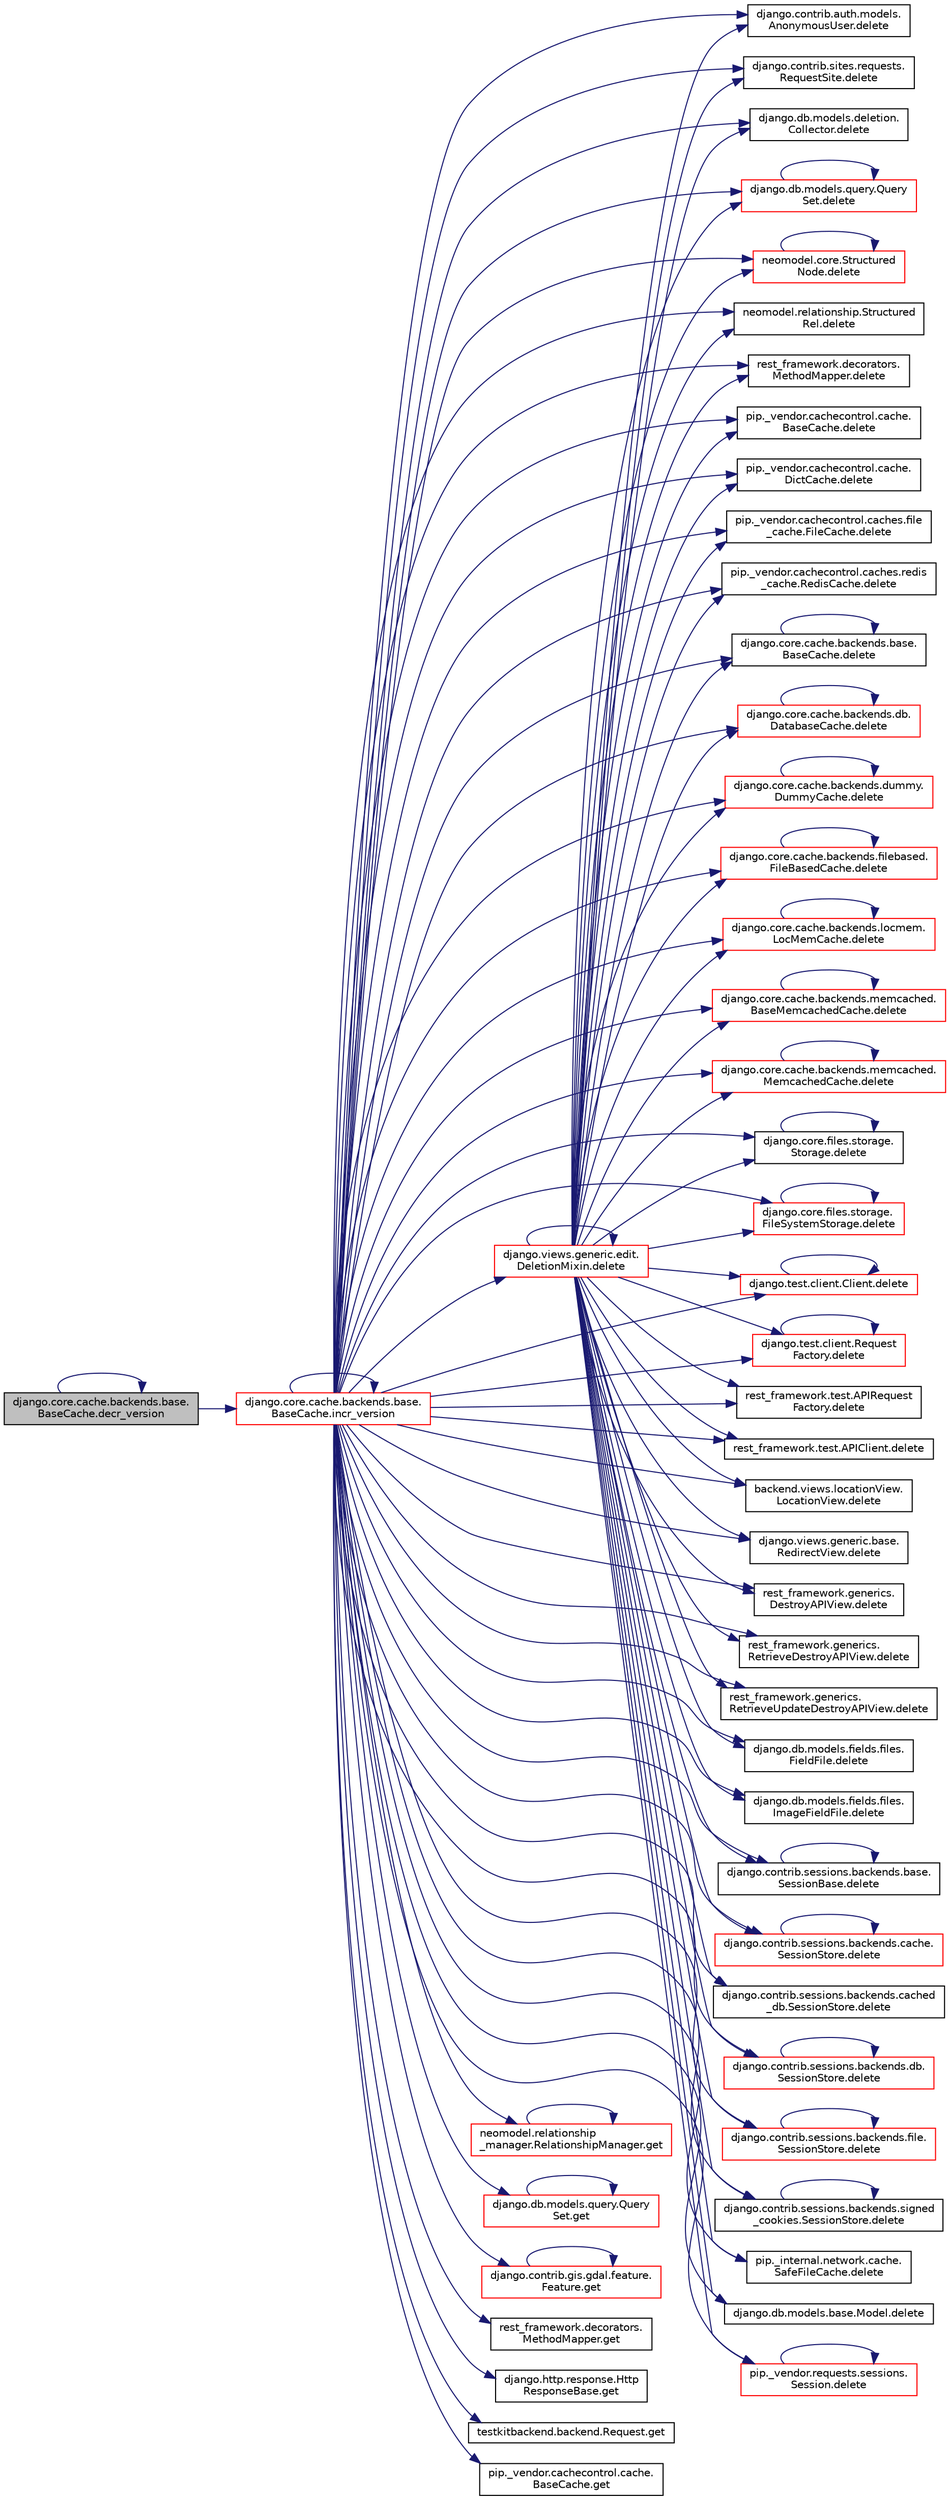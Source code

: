 digraph "django.core.cache.backends.base.BaseCache.decr_version"
{
 // LATEX_PDF_SIZE
  edge [fontname="Helvetica",fontsize="10",labelfontname="Helvetica",labelfontsize="10"];
  node [fontname="Helvetica",fontsize="10",shape=record];
  rankdir="LR";
  Node1 [label="django.core.cache.backends.base.\lBaseCache.decr_version",height=0.2,width=0.4,color="black", fillcolor="grey75", style="filled", fontcolor="black",tooltip=" "];
  Node1 -> Node1 [color="midnightblue",fontsize="10",style="solid",fontname="Helvetica"];
  Node1 -> Node2 [color="midnightblue",fontsize="10",style="solid",fontname="Helvetica"];
  Node2 [label="django.core.cache.backends.base.\lBaseCache.incr_version",height=0.2,width=0.4,color="red", fillcolor="white", style="filled",URL="$d0/d87/classdjango_1_1core_1_1cache_1_1backends_1_1base_1_1_base_cache.html#a7a826f8907f55918ab540fa8026aa927",tooltip=" "];
  Node2 -> Node3 [color="midnightblue",fontsize="10",style="solid",fontname="Helvetica"];
  Node3 [label="django.contrib.auth.models.\lAnonymousUser.delete",height=0.2,width=0.4,color="black", fillcolor="white", style="filled",URL="$d4/d46/classdjango_1_1contrib_1_1auth_1_1models_1_1_anonymous_user.html#aa545b2b6c297c7f483616f3ffde4fd9d",tooltip=" "];
  Node2 -> Node4 [color="midnightblue",fontsize="10",style="solid",fontname="Helvetica"];
  Node4 [label="django.contrib.sites.requests.\lRequestSite.delete",height=0.2,width=0.4,color="black", fillcolor="white", style="filled",URL="$d0/da7/classdjango_1_1contrib_1_1sites_1_1requests_1_1_request_site.html#a310d4ab1b2046e88c337947870a86b13",tooltip=" "];
  Node2 -> Node5 [color="midnightblue",fontsize="10",style="solid",fontname="Helvetica"];
  Node5 [label="django.db.models.deletion.\lCollector.delete",height=0.2,width=0.4,color="black", fillcolor="white", style="filled",URL="$d8/dc4/classdjango_1_1db_1_1models_1_1deletion_1_1_collector.html#aecda8fdde7ba5df9824c18c01f5fa738",tooltip=" "];
  Node2 -> Node6 [color="midnightblue",fontsize="10",style="solid",fontname="Helvetica"];
  Node6 [label="django.db.models.query.Query\lSet.delete",height=0.2,width=0.4,color="red", fillcolor="white", style="filled",URL="$dd/d94/classdjango_1_1db_1_1models_1_1query_1_1_query_set.html#a9f947b4775ff3529db4008d727b84fe9",tooltip=" "];
  Node6 -> Node6 [color="midnightblue",fontsize="10",style="solid",fontname="Helvetica"];
  Node2 -> Node11 [color="midnightblue",fontsize="10",style="solid",fontname="Helvetica"];
  Node11 [label="neomodel.core.Structured\lNode.delete",height=0.2,width=0.4,color="red", fillcolor="white", style="filled",URL="$d8/d5d/classneomodel_1_1core_1_1_structured_node.html#a9b2b4466a3659e2b2f058bca90f8b9ea",tooltip=" "];
  Node11 -> Node11 [color="midnightblue",fontsize="10",style="solid",fontname="Helvetica"];
  Node2 -> Node53 [color="midnightblue",fontsize="10",style="solid",fontname="Helvetica"];
  Node53 [label="neomodel.relationship.Structured\lRel.delete",height=0.2,width=0.4,color="black", fillcolor="white", style="filled",URL="$d9/d08/classneomodel_1_1relationship_1_1_structured_rel.html#afa20d7338ced6dfb9c942383601de5c7",tooltip=" "];
  Node2 -> Node54 [color="midnightblue",fontsize="10",style="solid",fontname="Helvetica"];
  Node54 [label="rest_framework.decorators.\lMethodMapper.delete",height=0.2,width=0.4,color="black", fillcolor="white", style="filled",URL="$d1/d97/classrest__framework_1_1decorators_1_1_method_mapper.html#a30744c7d23529daab1cb45568e26bbaa",tooltip=" "];
  Node2 -> Node55 [color="midnightblue",fontsize="10",style="solid",fontname="Helvetica"];
  Node55 [label="pip._vendor.cachecontrol.cache.\lBaseCache.delete",height=0.2,width=0.4,color="black", fillcolor="white", style="filled",URL="$da/d8a/classpip_1_1__vendor_1_1cachecontrol_1_1cache_1_1_base_cache.html#a78a73165a30b294597fd6a634d41daef",tooltip=" "];
  Node2 -> Node56 [color="midnightblue",fontsize="10",style="solid",fontname="Helvetica"];
  Node56 [label="pip._vendor.cachecontrol.cache.\lDictCache.delete",height=0.2,width=0.4,color="black", fillcolor="white", style="filled",URL="$da/d77/classpip_1_1__vendor_1_1cachecontrol_1_1cache_1_1_dict_cache.html#abd0976cb09cf07de12b3323fe67ec164",tooltip=" "];
  Node2 -> Node57 [color="midnightblue",fontsize="10",style="solid",fontname="Helvetica"];
  Node57 [label="pip._vendor.cachecontrol.caches.file\l_cache.FileCache.delete",height=0.2,width=0.4,color="black", fillcolor="white", style="filled",URL="$d4/d5e/classpip_1_1__vendor_1_1cachecontrol_1_1caches_1_1file__cache_1_1_file_cache.html#a1f44d290ce63c0561cbd10a4d03bd499",tooltip=" "];
  Node2 -> Node58 [color="midnightblue",fontsize="10",style="solid",fontname="Helvetica"];
  Node58 [label="pip._vendor.cachecontrol.caches.redis\l_cache.RedisCache.delete",height=0.2,width=0.4,color="black", fillcolor="white", style="filled",URL="$dd/d2e/classpip_1_1__vendor_1_1cachecontrol_1_1caches_1_1redis__cache_1_1_redis_cache.html#aa8a8152f5a8f2aa6b08733a36bfa930b",tooltip=" "];
  Node2 -> Node59 [color="midnightblue",fontsize="10",style="solid",fontname="Helvetica"];
  Node59 [label="django.core.cache.backends.base.\lBaseCache.delete",height=0.2,width=0.4,color="black", fillcolor="white", style="filled",URL="$d0/d87/classdjango_1_1core_1_1cache_1_1backends_1_1base_1_1_base_cache.html#a2cccc488a5ffe6a3e14760e196a39284",tooltip=" "];
  Node59 -> Node59 [color="midnightblue",fontsize="10",style="solid",fontname="Helvetica"];
  Node2 -> Node60 [color="midnightblue",fontsize="10",style="solid",fontname="Helvetica"];
  Node60 [label="django.core.cache.backends.db.\lDatabaseCache.delete",height=0.2,width=0.4,color="red", fillcolor="white", style="filled",URL="$d7/dcb/classdjango_1_1core_1_1cache_1_1backends_1_1db_1_1_database_cache.html#ac676b836af729b7a68b7f6f961786122",tooltip=" "];
  Node60 -> Node60 [color="midnightblue",fontsize="10",style="solid",fontname="Helvetica"];
  Node2 -> Node65 [color="midnightblue",fontsize="10",style="solid",fontname="Helvetica"];
  Node65 [label="django.core.cache.backends.dummy.\lDummyCache.delete",height=0.2,width=0.4,color="red", fillcolor="white", style="filled",URL="$d6/db9/classdjango_1_1core_1_1cache_1_1backends_1_1dummy_1_1_dummy_cache.html#a7ca60b88843cf54787d93aef7385f8ec",tooltip=" "];
  Node65 -> Node65 [color="midnightblue",fontsize="10",style="solid",fontname="Helvetica"];
  Node2 -> Node66 [color="midnightblue",fontsize="10",style="solid",fontname="Helvetica"];
  Node66 [label="django.core.cache.backends.filebased.\lFileBasedCache.delete",height=0.2,width=0.4,color="red", fillcolor="white", style="filled",URL="$df/d01/classdjango_1_1core_1_1cache_1_1backends_1_1filebased_1_1_file_based_cache.html#adcdacd345f00c642824ce42cee445b2b",tooltip=" "];
  Node66 -> Node66 [color="midnightblue",fontsize="10",style="solid",fontname="Helvetica"];
  Node2 -> Node71 [color="midnightblue",fontsize="10",style="solid",fontname="Helvetica"];
  Node71 [label="django.core.cache.backends.locmem.\lLocMemCache.delete",height=0.2,width=0.4,color="red", fillcolor="white", style="filled",URL="$de/d7d/classdjango_1_1core_1_1cache_1_1backends_1_1locmem_1_1_loc_mem_cache.html#a88aa484a0388b02b665765bdfb4a3c4d",tooltip=" "];
  Node71 -> Node71 [color="midnightblue",fontsize="10",style="solid",fontname="Helvetica"];
  Node2 -> Node72 [color="midnightblue",fontsize="10",style="solid",fontname="Helvetica"];
  Node72 [label="django.core.cache.backends.memcached.\lBaseMemcachedCache.delete",height=0.2,width=0.4,color="red", fillcolor="white", style="filled",URL="$d3/d36/classdjango_1_1core_1_1cache_1_1backends_1_1memcached_1_1_base_memcached_cache.html#a54a28ee9f16dabbad5486259aa951701",tooltip=" "];
  Node72 -> Node72 [color="midnightblue",fontsize="10",style="solid",fontname="Helvetica"];
  Node2 -> Node74 [color="midnightblue",fontsize="10",style="solid",fontname="Helvetica"];
  Node74 [label="django.core.cache.backends.memcached.\lMemcachedCache.delete",height=0.2,width=0.4,color="red", fillcolor="white", style="filled",URL="$dd/d33/classdjango_1_1core_1_1cache_1_1backends_1_1memcached_1_1_memcached_cache.html#a63f8c602072b2c6e3c557caa012de90f",tooltip=" "];
  Node74 -> Node74 [color="midnightblue",fontsize="10",style="solid",fontname="Helvetica"];
  Node2 -> Node75 [color="midnightblue",fontsize="10",style="solid",fontname="Helvetica"];
  Node75 [label="django.core.files.storage.\lStorage.delete",height=0.2,width=0.4,color="black", fillcolor="white", style="filled",URL="$dc/dad/classdjango_1_1core_1_1files_1_1storage_1_1_storage.html#a63aebfed95298abeeedb11e48d79e301",tooltip=" "];
  Node75 -> Node75 [color="midnightblue",fontsize="10",style="solid",fontname="Helvetica"];
  Node2 -> Node76 [color="midnightblue",fontsize="10",style="solid",fontname="Helvetica"];
  Node76 [label="django.core.files.storage.\lFileSystemStorage.delete",height=0.2,width=0.4,color="red", fillcolor="white", style="filled",URL="$db/da8/classdjango_1_1core_1_1files_1_1storage_1_1_file_system_storage.html#ad31ad8e7dcaeee30a6b95c4336aa4577",tooltip=" "];
  Node76 -> Node76 [color="midnightblue",fontsize="10",style="solid",fontname="Helvetica"];
  Node2 -> Node95 [color="midnightblue",fontsize="10",style="solid",fontname="Helvetica"];
  Node95 [label="django.test.client.Client.delete",height=0.2,width=0.4,color="red", fillcolor="white", style="filled",URL="$d2/d2e/classdjango_1_1test_1_1client_1_1_client.html#adba3d4bb560f275067cec97540e87683",tooltip=" "];
  Node95 -> Node95 [color="midnightblue",fontsize="10",style="solid",fontname="Helvetica"];
  Node2 -> Node98 [color="midnightblue",fontsize="10",style="solid",fontname="Helvetica"];
  Node98 [label="django.test.client.Request\lFactory.delete",height=0.2,width=0.4,color="red", fillcolor="white", style="filled",URL="$db/d7f/classdjango_1_1test_1_1client_1_1_request_factory.html#ac3912de7786624d2d6b5f5eb9422bd17",tooltip=" "];
  Node98 -> Node98 [color="midnightblue",fontsize="10",style="solid",fontname="Helvetica"];
  Node2 -> Node2747 [color="midnightblue",fontsize="10",style="solid",fontname="Helvetica"];
  Node2747 [label="rest_framework.test.APIRequest\lFactory.delete",height=0.2,width=0.4,color="black", fillcolor="white", style="filled",URL="$da/d3c/classrest__framework_1_1test_1_1_a_p_i_request_factory.html#a15751c60898d10232505a046ff078f23",tooltip=" "];
  Node2 -> Node2748 [color="midnightblue",fontsize="10",style="solid",fontname="Helvetica"];
  Node2748 [label="rest_framework.test.APIClient.delete",height=0.2,width=0.4,color="black", fillcolor="white", style="filled",URL="$da/d51/classrest__framework_1_1test_1_1_a_p_i_client.html#ac8cdd83dd318c20c31272295883356bb",tooltip=" "];
  Node2 -> Node2749 [color="midnightblue",fontsize="10",style="solid",fontname="Helvetica"];
  Node2749 [label="backend.views.locationView.\lLocationView.delete",height=0.2,width=0.4,color="black", fillcolor="white", style="filled",URL="$d8/dae/classbackend_1_1views_1_1location_view_1_1_location_view.html#a1493e8fd6530ed3519f74331d681998c",tooltip=" "];
  Node2 -> Node2750 [color="midnightblue",fontsize="10",style="solid",fontname="Helvetica"];
  Node2750 [label="django.views.generic.base.\lRedirectView.delete",height=0.2,width=0.4,color="black", fillcolor="white", style="filled",URL="$dd/dec/classdjango_1_1views_1_1generic_1_1base_1_1_redirect_view.html#adf0d69d55198f09d340e4ea5697ff77e",tooltip=" "];
  Node2 -> Node2751 [color="midnightblue",fontsize="10",style="solid",fontname="Helvetica"];
  Node2751 [label="django.views.generic.edit.\lDeletionMixin.delete",height=0.2,width=0.4,color="red", fillcolor="white", style="filled",URL="$d3/d92/classdjango_1_1views_1_1generic_1_1edit_1_1_deletion_mixin.html#a51f105c6c7ad7f026a85bc9fbc68488d",tooltip=" "];
  Node2751 -> Node3 [color="midnightblue",fontsize="10",style="solid",fontname="Helvetica"];
  Node2751 -> Node4 [color="midnightblue",fontsize="10",style="solid",fontname="Helvetica"];
  Node2751 -> Node5 [color="midnightblue",fontsize="10",style="solid",fontname="Helvetica"];
  Node2751 -> Node6 [color="midnightblue",fontsize="10",style="solid",fontname="Helvetica"];
  Node2751 -> Node11 [color="midnightblue",fontsize="10",style="solid",fontname="Helvetica"];
  Node2751 -> Node53 [color="midnightblue",fontsize="10",style="solid",fontname="Helvetica"];
  Node2751 -> Node54 [color="midnightblue",fontsize="10",style="solid",fontname="Helvetica"];
  Node2751 -> Node55 [color="midnightblue",fontsize="10",style="solid",fontname="Helvetica"];
  Node2751 -> Node56 [color="midnightblue",fontsize="10",style="solid",fontname="Helvetica"];
  Node2751 -> Node57 [color="midnightblue",fontsize="10",style="solid",fontname="Helvetica"];
  Node2751 -> Node58 [color="midnightblue",fontsize="10",style="solid",fontname="Helvetica"];
  Node2751 -> Node59 [color="midnightblue",fontsize="10",style="solid",fontname="Helvetica"];
  Node2751 -> Node60 [color="midnightblue",fontsize="10",style="solid",fontname="Helvetica"];
  Node2751 -> Node65 [color="midnightblue",fontsize="10",style="solid",fontname="Helvetica"];
  Node2751 -> Node66 [color="midnightblue",fontsize="10",style="solid",fontname="Helvetica"];
  Node2751 -> Node71 [color="midnightblue",fontsize="10",style="solid",fontname="Helvetica"];
  Node2751 -> Node72 [color="midnightblue",fontsize="10",style="solid",fontname="Helvetica"];
  Node2751 -> Node74 [color="midnightblue",fontsize="10",style="solid",fontname="Helvetica"];
  Node2751 -> Node75 [color="midnightblue",fontsize="10",style="solid",fontname="Helvetica"];
  Node2751 -> Node76 [color="midnightblue",fontsize="10",style="solid",fontname="Helvetica"];
  Node2751 -> Node95 [color="midnightblue",fontsize="10",style="solid",fontname="Helvetica"];
  Node2751 -> Node98 [color="midnightblue",fontsize="10",style="solid",fontname="Helvetica"];
  Node2751 -> Node2747 [color="midnightblue",fontsize="10",style="solid",fontname="Helvetica"];
  Node2751 -> Node2748 [color="midnightblue",fontsize="10",style="solid",fontname="Helvetica"];
  Node2751 -> Node2749 [color="midnightblue",fontsize="10",style="solid",fontname="Helvetica"];
  Node2751 -> Node2750 [color="midnightblue",fontsize="10",style="solid",fontname="Helvetica"];
  Node2751 -> Node2751 [color="midnightblue",fontsize="10",style="solid",fontname="Helvetica"];
  Node2751 -> Node2752 [color="midnightblue",fontsize="10",style="solid",fontname="Helvetica"];
  Node2752 [label="rest_framework.generics.\lDestroyAPIView.delete",height=0.2,width=0.4,color="black", fillcolor="white", style="filled",URL="$d2/da9/classrest__framework_1_1generics_1_1_destroy_a_p_i_view.html#a989609b6511308f73c669fa2b10acf0b",tooltip=" "];
  Node2751 -> Node2753 [color="midnightblue",fontsize="10",style="solid",fontname="Helvetica"];
  Node2753 [label="rest_framework.generics.\lRetrieveDestroyAPIView.delete",height=0.2,width=0.4,color="black", fillcolor="white", style="filled",URL="$d0/ddb/classrest__framework_1_1generics_1_1_retrieve_destroy_a_p_i_view.html#af37dea50a86e91d0c3b647f4b31a41e1",tooltip=" "];
  Node2751 -> Node2754 [color="midnightblue",fontsize="10",style="solid",fontname="Helvetica"];
  Node2754 [label="rest_framework.generics.\lRetrieveUpdateDestroyAPIView.delete",height=0.2,width=0.4,color="black", fillcolor="white", style="filled",URL="$d4/d8b/classrest__framework_1_1generics_1_1_retrieve_update_destroy_a_p_i_view.html#a4b2a5592c4d0b4ffffd2eaceb9be7ca0",tooltip=" "];
  Node2751 -> Node2755 [color="midnightblue",fontsize="10",style="solid",fontname="Helvetica"];
  Node2755 [label="django.db.models.fields.files.\lFieldFile.delete",height=0.2,width=0.4,color="black", fillcolor="white", style="filled",URL="$d8/d02/classdjango_1_1db_1_1models_1_1fields_1_1files_1_1_field_file.html#a44da98dd3c19b214934a2075dd35dde0",tooltip=" "];
  Node2751 -> Node2756 [color="midnightblue",fontsize="10",style="solid",fontname="Helvetica"];
  Node2756 [label="django.db.models.fields.files.\lImageFieldFile.delete",height=0.2,width=0.4,color="black", fillcolor="white", style="filled",URL="$d3/d78/classdjango_1_1db_1_1models_1_1fields_1_1files_1_1_image_field_file.html#a1a6ea70efd88380a82b3785706e794d2",tooltip=" "];
  Node2751 -> Node2757 [color="midnightblue",fontsize="10",style="solid",fontname="Helvetica"];
  Node2757 [label="django.contrib.sessions.backends.base.\lSessionBase.delete",height=0.2,width=0.4,color="black", fillcolor="white", style="filled",URL="$d1/d6e/classdjango_1_1contrib_1_1sessions_1_1backends_1_1base_1_1_session_base.html#a0f32ceddfbc413dc019ada68b65dfd88",tooltip=" "];
  Node2757 -> Node2757 [color="midnightblue",fontsize="10",style="solid",fontname="Helvetica"];
  Node2751 -> Node2758 [color="midnightblue",fontsize="10",style="solid",fontname="Helvetica"];
  Node2758 [label="django.contrib.sessions.backends.cache.\lSessionStore.delete",height=0.2,width=0.4,color="red", fillcolor="white", style="filled",URL="$df/d0f/classdjango_1_1contrib_1_1sessions_1_1backends_1_1cache_1_1_session_store.html#a0390ff9bb7112e15591d36d27e461f2b",tooltip=" "];
  Node2758 -> Node2758 [color="midnightblue",fontsize="10",style="solid",fontname="Helvetica"];
  Node2751 -> Node2759 [color="midnightblue",fontsize="10",style="solid",fontname="Helvetica"];
  Node2759 [label="django.contrib.sessions.backends.cached\l_db.SessionStore.delete",height=0.2,width=0.4,color="black", fillcolor="white", style="filled",URL="$d9/dd2/classdjango_1_1contrib_1_1sessions_1_1backends_1_1cached__db_1_1_session_store.html#a6efda5f3f79226efc62531d3d5982ece",tooltip=" "];
  Node2751 -> Node2760 [color="midnightblue",fontsize="10",style="solid",fontname="Helvetica"];
  Node2760 [label="django.contrib.sessions.backends.db.\lSessionStore.delete",height=0.2,width=0.4,color="red", fillcolor="white", style="filled",URL="$d2/d1a/classdjango_1_1contrib_1_1sessions_1_1backends_1_1db_1_1_session_store.html#ad04a28bf8d0a61a72ba52660237a04f5",tooltip=" "];
  Node2760 -> Node2760 [color="midnightblue",fontsize="10",style="solid",fontname="Helvetica"];
  Node2751 -> Node2761 [color="midnightblue",fontsize="10",style="solid",fontname="Helvetica"];
  Node2761 [label="django.contrib.sessions.backends.file.\lSessionStore.delete",height=0.2,width=0.4,color="red", fillcolor="white", style="filled",URL="$dc/dba/classdjango_1_1contrib_1_1sessions_1_1backends_1_1file_1_1_session_store.html#a468cb7af9b56abdec8a9d0eef41feb74",tooltip=" "];
  Node2761 -> Node2761 [color="midnightblue",fontsize="10",style="solid",fontname="Helvetica"];
  Node2751 -> Node2762 [color="midnightblue",fontsize="10",style="solid",fontname="Helvetica"];
  Node2762 [label="django.contrib.sessions.backends.signed\l_cookies.SessionStore.delete",height=0.2,width=0.4,color="black", fillcolor="white", style="filled",URL="$d4/da0/classdjango_1_1contrib_1_1sessions_1_1backends_1_1signed__cookies_1_1_session_store.html#a0eee02f9bfa1353c1d8cbcd98d765660",tooltip=" "];
  Node2762 -> Node2762 [color="midnightblue",fontsize="10",style="solid",fontname="Helvetica"];
  Node2751 -> Node2763 [color="midnightblue",fontsize="10",style="solid",fontname="Helvetica"];
  Node2763 [label="pip._internal.network.cache.\lSafeFileCache.delete",height=0.2,width=0.4,color="black", fillcolor="white", style="filled",URL="$d6/db2/classpip_1_1__internal_1_1network_1_1cache_1_1_safe_file_cache.html#acd56ba8bed0346d9ff5e04f88be484e1",tooltip=" "];
  Node2751 -> Node2764 [color="midnightblue",fontsize="10",style="solid",fontname="Helvetica"];
  Node2764 [label="django.db.models.base.Model.delete",height=0.2,width=0.4,color="black", fillcolor="white", style="filled",URL="$da/d39/classdjango_1_1db_1_1models_1_1base_1_1_model.html#a965586feb46201e0799a9354ec38b87e",tooltip=" "];
  Node2751 -> Node2765 [color="midnightblue",fontsize="10",style="solid",fontname="Helvetica"];
  Node2765 [label="pip._vendor.requests.sessions.\lSession.delete",height=0.2,width=0.4,color="red", fillcolor="white", style="filled",URL="$da/de9/classpip_1_1__vendor_1_1requests_1_1sessions_1_1_session.html#a10a0d9552a108655ec064bd587678247",tooltip=" "];
  Node2765 -> Node2765 [color="midnightblue",fontsize="10",style="solid",fontname="Helvetica"];
  Node2 -> Node2752 [color="midnightblue",fontsize="10",style="solid",fontname="Helvetica"];
  Node2 -> Node2753 [color="midnightblue",fontsize="10",style="solid",fontname="Helvetica"];
  Node2 -> Node2754 [color="midnightblue",fontsize="10",style="solid",fontname="Helvetica"];
  Node2 -> Node2755 [color="midnightblue",fontsize="10",style="solid",fontname="Helvetica"];
  Node2 -> Node2756 [color="midnightblue",fontsize="10",style="solid",fontname="Helvetica"];
  Node2 -> Node2757 [color="midnightblue",fontsize="10",style="solid",fontname="Helvetica"];
  Node2 -> Node2758 [color="midnightblue",fontsize="10",style="solid",fontname="Helvetica"];
  Node2 -> Node2759 [color="midnightblue",fontsize="10",style="solid",fontname="Helvetica"];
  Node2 -> Node2760 [color="midnightblue",fontsize="10",style="solid",fontname="Helvetica"];
  Node2 -> Node2761 [color="midnightblue",fontsize="10",style="solid",fontname="Helvetica"];
  Node2 -> Node2762 [color="midnightblue",fontsize="10",style="solid",fontname="Helvetica"];
  Node2 -> Node2763 [color="midnightblue",fontsize="10",style="solid",fontname="Helvetica"];
  Node2 -> Node2764 [color="midnightblue",fontsize="10",style="solid",fontname="Helvetica"];
  Node2 -> Node2765 [color="midnightblue",fontsize="10",style="solid",fontname="Helvetica"];
  Node2 -> Node535 [color="midnightblue",fontsize="10",style="solid",fontname="Helvetica"];
  Node535 [label="neomodel.relationship\l_manager.RelationshipManager.get",height=0.2,width=0.4,color="red", fillcolor="white", style="filled",URL="$d0/dde/classneomodel_1_1relationship__manager_1_1_relationship_manager.html#a2909eea25dff8a05b1b472fc6ad29569",tooltip=" "];
  Node535 -> Node535 [color="midnightblue",fontsize="10",style="solid",fontname="Helvetica"];
  Node2 -> Node537 [color="midnightblue",fontsize="10",style="solid",fontname="Helvetica"];
  Node537 [label="django.db.models.query.Query\lSet.get",height=0.2,width=0.4,color="red", fillcolor="white", style="filled",URL="$dd/d94/classdjango_1_1db_1_1models_1_1query_1_1_query_set.html#a01bde5564541ddd1bc0696164e4ef765",tooltip=" "];
  Node537 -> Node537 [color="midnightblue",fontsize="10",style="solid",fontname="Helvetica"];
  Node2 -> Node601 [color="midnightblue",fontsize="10",style="solid",fontname="Helvetica"];
  Node601 [label="django.contrib.gis.gdal.feature.\lFeature.get",height=0.2,width=0.4,color="red", fillcolor="white", style="filled",URL="$db/d34/classdjango_1_1contrib_1_1gis_1_1gdal_1_1feature_1_1_feature.html#ab4500c05c5b78ad12368c3b4bf68be45",tooltip=" "];
  Node601 -> Node601 [color="midnightblue",fontsize="10",style="solid",fontname="Helvetica"];
  Node2 -> Node602 [color="midnightblue",fontsize="10",style="solid",fontname="Helvetica"];
  Node602 [label="rest_framework.decorators.\lMethodMapper.get",height=0.2,width=0.4,color="black", fillcolor="white", style="filled",URL="$d1/d97/classrest__framework_1_1decorators_1_1_method_mapper.html#a242049e6fd5502ed849845d240e4fb04",tooltip=" "];
  Node2 -> Node603 [color="midnightblue",fontsize="10",style="solid",fontname="Helvetica"];
  Node603 [label="django.http.response.Http\lResponseBase.get",height=0.2,width=0.4,color="black", fillcolor="white", style="filled",URL="$dd/db4/classdjango_1_1http_1_1response_1_1_http_response_base.html#a53e4d55072f7f59b4d5da8aa6937a08c",tooltip=" "];
  Node2 -> Node604 [color="midnightblue",fontsize="10",style="solid",fontname="Helvetica"];
  Node604 [label="testkitbackend.backend.Request.get",height=0.2,width=0.4,color="black", fillcolor="white", style="filled",URL="$db/df4/classtestkitbackend_1_1backend_1_1_request.html#ae7cbad43cec22b5775e20fc9b407e04b",tooltip=" "];
  Node2 -> Node605 [color="midnightblue",fontsize="10",style="solid",fontname="Helvetica"];
  Node605 [label="pip._vendor.cachecontrol.cache.\lBaseCache.get",height=0.2,width=0.4,color="black", fillcolor="white", style="filled",URL="$da/d8a/classpip_1_1__vendor_1_1cachecontrol_1_1cache_1_1_base_cache.html#ad5c273adabffacc22029a8461bdcb8e0",tooltip=" "];
  Node2 -> Node2 [color="midnightblue",fontsize="10",style="solid",fontname="Helvetica"];
}
